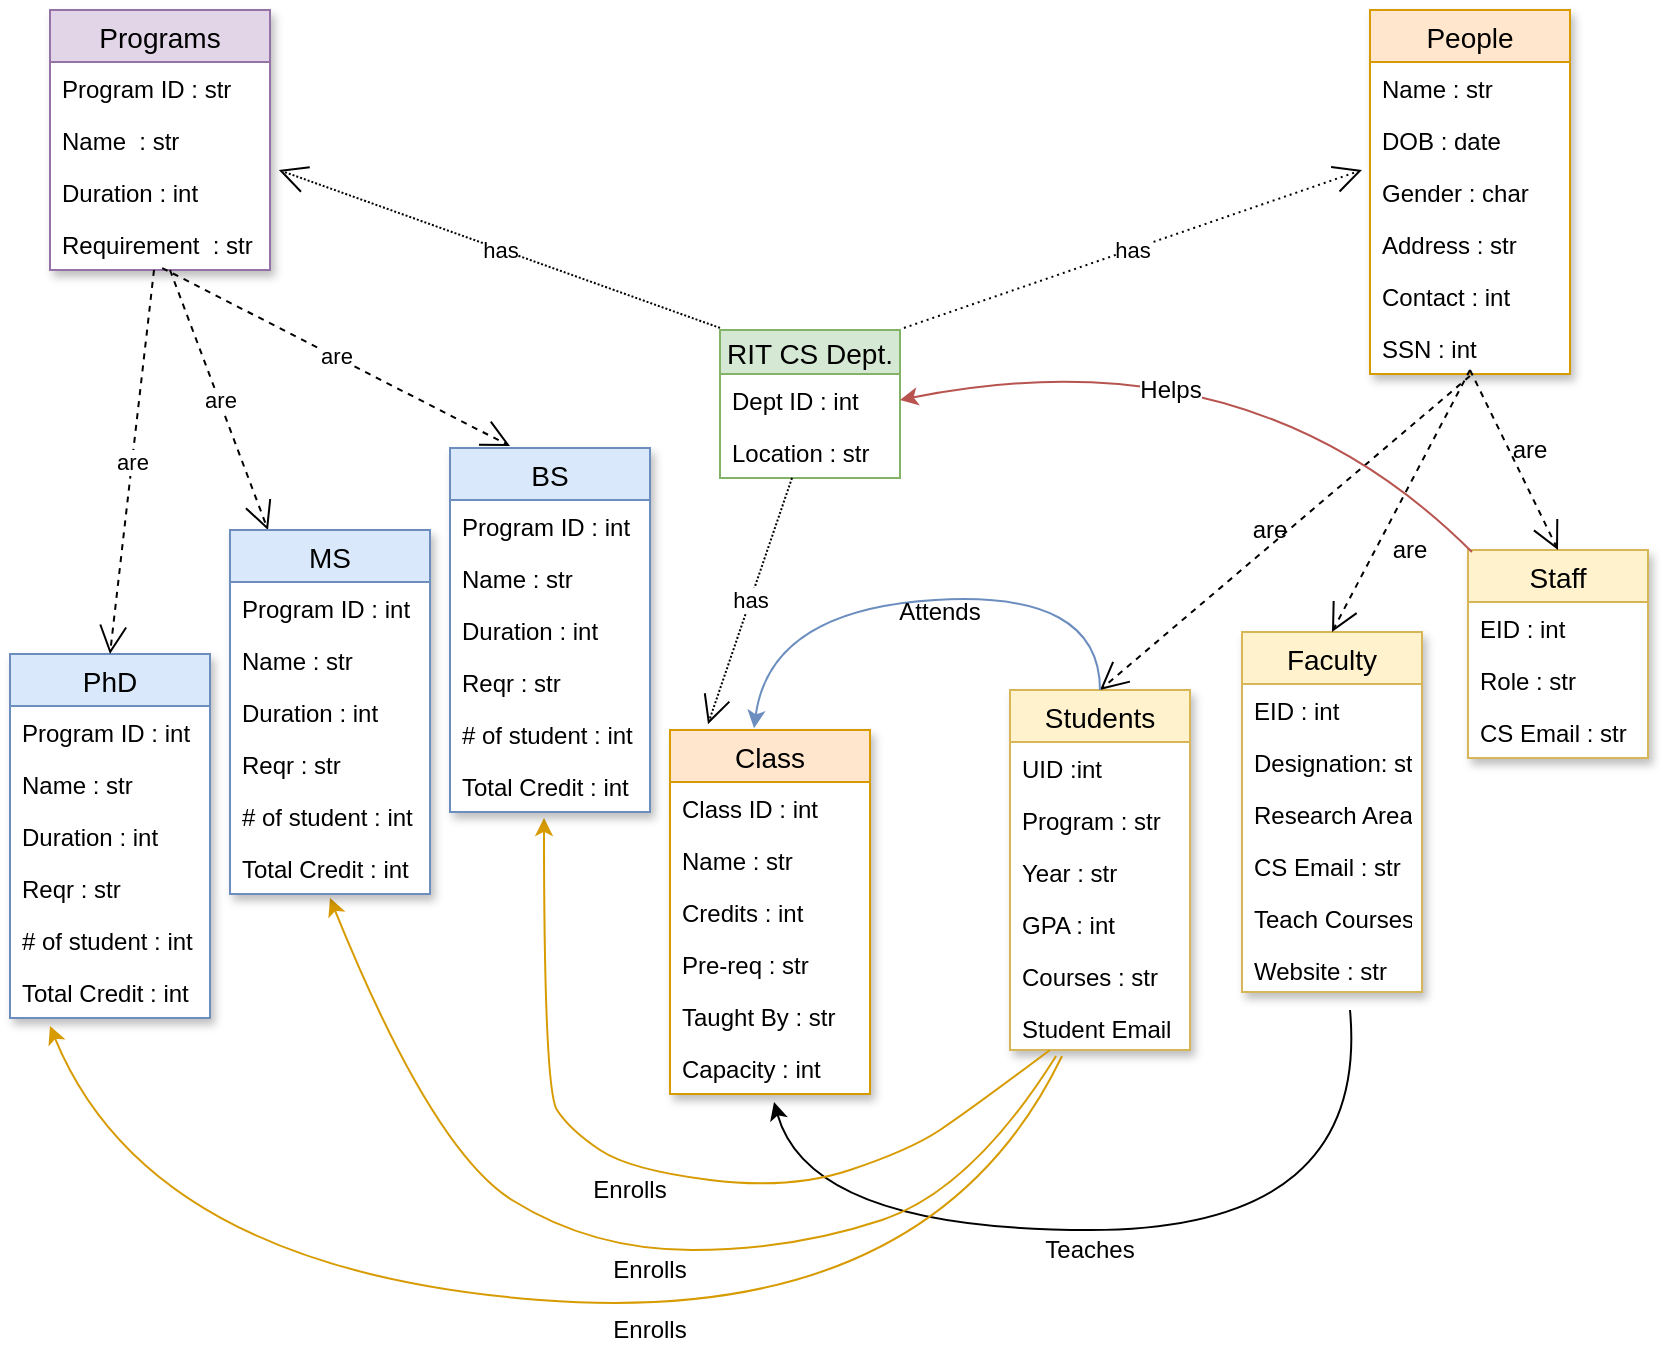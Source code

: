 <mxfile version="12.2.6" type="github" pages="1"><diagram id="B05wvhR6D8qorxawSXvE" name="Page-1"><mxGraphModel dx="932" dy="561" grid="1" gridSize="10" guides="1" tooltips="1" connect="1" arrows="1" fold="1" page="1" pageScale="1" pageWidth="850" pageHeight="1100" math="0" shadow="0"><root><mxCell id="0"/><mxCell id="1" parent="0"/><mxCell id="oXDM-VE8MaSv8Bv9UZwJ-1" value="RIT CS Dept." style="swimlane;fontStyle=0;childLayout=stackLayout;horizontal=1;startSize=22;fillColor=#d5e8d4;horizontalStack=0;resizeParent=1;resizeParentMax=0;resizeLast=0;collapsible=1;marginBottom=0;swimlaneFillColor=#ffffff;align=center;fontSize=14;strokeColor=#82b366;" parent="1" vertex="1"><mxGeometry x="375" y="200" width="90" height="74" as="geometry"/></mxCell><mxCell id="oXDM-VE8MaSv8Bv9UZwJ-9" value="Dept ID : int" style="text;strokeColor=none;fillColor=none;spacingLeft=4;spacingRight=4;overflow=hidden;rotatable=0;points=[[0,0.5],[1,0.5]];portConstraint=eastwest;fontSize=12;shadow=1;" parent="oXDM-VE8MaSv8Bv9UZwJ-1" vertex="1"><mxGeometry y="22" width="90" height="26" as="geometry"/></mxCell><mxCell id="oXDM-VE8MaSv8Bv9UZwJ-2" value="Location : str" style="text;strokeColor=none;fillColor=none;spacingLeft=4;spacingRight=4;overflow=hidden;rotatable=0;points=[[0,0.5],[1,0.5]];portConstraint=eastwest;fontSize=12;shadow=1;" parent="oXDM-VE8MaSv8Bv9UZwJ-1" vertex="1"><mxGeometry y="48" width="90" height="26" as="geometry"/></mxCell><mxCell id="oXDM-VE8MaSv8Bv9UZwJ-10" value="People" style="swimlane;fontStyle=0;childLayout=stackLayout;horizontal=1;startSize=26;fillColor=#ffe6cc;horizontalStack=0;resizeParent=1;resizeParentMax=0;resizeLast=0;collapsible=1;marginBottom=0;swimlaneFillColor=#ffffff;align=center;fontSize=14;shadow=1;strokeColor=#d79b00;" parent="1" vertex="1"><mxGeometry x="700" y="40" width="100" height="182" as="geometry"/></mxCell><mxCell id="oXDM-VE8MaSv8Bv9UZwJ-11" value="Name : str" style="text;strokeColor=none;fillColor=none;spacingLeft=4;spacingRight=4;overflow=hidden;rotatable=0;points=[[0,0.5],[1,0.5]];portConstraint=eastwest;fontSize=12;" parent="oXDM-VE8MaSv8Bv9UZwJ-10" vertex="1"><mxGeometry y="26" width="100" height="26" as="geometry"/></mxCell><mxCell id="oXDM-VE8MaSv8Bv9UZwJ-12" value="DOB : date" style="text;strokeColor=none;fillColor=none;spacingLeft=4;spacingRight=4;overflow=hidden;rotatable=0;points=[[0,0.5],[1,0.5]];portConstraint=eastwest;fontSize=12;" parent="oXDM-VE8MaSv8Bv9UZwJ-10" vertex="1"><mxGeometry y="52" width="100" height="26" as="geometry"/></mxCell><mxCell id="oXDM-VE8MaSv8Bv9UZwJ-14" value="Gender : char" style="text;strokeColor=none;fillColor=none;spacingLeft=4;spacingRight=4;overflow=hidden;rotatable=0;points=[[0,0.5],[1,0.5]];portConstraint=eastwest;fontSize=12;" parent="oXDM-VE8MaSv8Bv9UZwJ-10" vertex="1"><mxGeometry y="78" width="100" height="26" as="geometry"/></mxCell><mxCell id="oXDM-VE8MaSv8Bv9UZwJ-15" value="Address : str" style="text;strokeColor=none;fillColor=none;spacingLeft=4;spacingRight=4;overflow=hidden;rotatable=0;points=[[0,0.5],[1,0.5]];portConstraint=eastwest;fontSize=12;" parent="oXDM-VE8MaSv8Bv9UZwJ-10" vertex="1"><mxGeometry y="104" width="100" height="26" as="geometry"/></mxCell><mxCell id="oXDM-VE8MaSv8Bv9UZwJ-24" value="Contact : int" style="text;strokeColor=none;fillColor=none;spacingLeft=4;spacingRight=4;overflow=hidden;rotatable=0;points=[[0,0.5],[1,0.5]];portConstraint=eastwest;fontSize=12;" parent="oXDM-VE8MaSv8Bv9UZwJ-10" vertex="1"><mxGeometry y="130" width="100" height="26" as="geometry"/></mxCell><mxCell id="oXDM-VE8MaSv8Bv9UZwJ-13" value="SSN : int" style="text;strokeColor=none;fillColor=none;spacingLeft=4;spacingRight=4;overflow=hidden;rotatable=0;points=[[0,0.5],[1,0.5]];portConstraint=eastwest;fontSize=12;" parent="oXDM-VE8MaSv8Bv9UZwJ-10" vertex="1"><mxGeometry y="156" width="100" height="26" as="geometry"/></mxCell><mxCell id="oXDM-VE8MaSv8Bv9UZwJ-16" value="has" style="endArrow=open;endSize=12;dashed=1;html=1;entryX=-0.04;entryY=0.077;entryDx=0;entryDy=0;entryPerimeter=0;exitX=1.022;exitY=-0.014;exitDx=0;exitDy=0;exitPerimeter=0;dashPattern=1 2;" parent="1" source="oXDM-VE8MaSv8Bv9UZwJ-1" target="oXDM-VE8MaSv8Bv9UZwJ-14" edge="1"><mxGeometry width="160" relative="1" as="geometry"><mxPoint x="350" y="420" as="sourcePoint"/><mxPoint x="510" y="420" as="targetPoint"/><Array as="points"/></mxGeometry></mxCell><mxCell id="oXDM-VE8MaSv8Bv9UZwJ-17" value="Programs" style="swimlane;fontStyle=0;childLayout=stackLayout;horizontal=1;startSize=26;fillColor=#e1d5e7;horizontalStack=0;resizeParent=1;resizeParentMax=0;resizeLast=0;collapsible=1;marginBottom=0;swimlaneFillColor=#ffffff;align=center;fontSize=14;shadow=1;strokeColor=#9673a6;" parent="1" vertex="1"><mxGeometry x="40" y="40" width="110" height="130" as="geometry"/></mxCell><mxCell id="oXDM-VE8MaSv8Bv9UZwJ-18" value="Program ID : str" style="text;strokeColor=none;fillColor=none;spacingLeft=4;spacingRight=4;overflow=hidden;rotatable=0;points=[[0,0.5],[1,0.5]];portConstraint=eastwest;fontSize=12;" parent="oXDM-VE8MaSv8Bv9UZwJ-17" vertex="1"><mxGeometry y="26" width="110" height="26" as="geometry"/></mxCell><mxCell id="oXDM-VE8MaSv8Bv9UZwJ-19" value="Name  : str" style="text;strokeColor=none;fillColor=none;spacingLeft=4;spacingRight=4;overflow=hidden;rotatable=0;points=[[0,0.5],[1,0.5]];portConstraint=eastwest;fontSize=12;" parent="oXDM-VE8MaSv8Bv9UZwJ-17" vertex="1"><mxGeometry y="52" width="110" height="26" as="geometry"/></mxCell><mxCell id="oXDM-VE8MaSv8Bv9UZwJ-20" value="Duration : int" style="text;strokeColor=none;fillColor=none;spacingLeft=4;spacingRight=4;overflow=hidden;rotatable=0;points=[[0,0.5],[1,0.5]];portConstraint=eastwest;fontSize=12;" parent="oXDM-VE8MaSv8Bv9UZwJ-17" vertex="1"><mxGeometry y="78" width="110" height="26" as="geometry"/></mxCell><mxCell id="oXDM-VE8MaSv8Bv9UZwJ-21" value="Requirement  : str" style="text;strokeColor=none;fillColor=none;spacingLeft=4;spacingRight=4;overflow=hidden;rotatable=0;points=[[0,0.5],[1,0.5]];portConstraint=eastwest;fontSize=12;" parent="oXDM-VE8MaSv8Bv9UZwJ-17" vertex="1"><mxGeometry y="104" width="110" height="26" as="geometry"/></mxCell><mxCell id="oXDM-VE8MaSv8Bv9UZwJ-23" value="has" style="endArrow=open;endSize=12;dashed=1;html=1;entryX=1.04;entryY=0.077;entryDx=0;entryDy=0;entryPerimeter=0;exitX=0;exitY=-0.014;exitDx=0;exitDy=0;exitPerimeter=0;dashPattern=1 1;" parent="1" source="oXDM-VE8MaSv8Bv9UZwJ-1" target="oXDM-VE8MaSv8Bv9UZwJ-20" edge="1"><mxGeometry width="160" relative="1" as="geometry"><mxPoint x="400" y="320" as="sourcePoint"/><mxPoint x="501" y="121.002" as="targetPoint"/><Array as="points"/></mxGeometry></mxCell><mxCell id="oXDM-VE8MaSv8Bv9UZwJ-26" value="Class" style="swimlane;fontStyle=0;childLayout=stackLayout;horizontal=1;startSize=26;fillColor=#ffe6cc;horizontalStack=0;resizeParent=1;resizeParentMax=0;resizeLast=0;collapsible=1;marginBottom=0;swimlaneFillColor=#ffffff;align=center;fontSize=14;shadow=1;strokeColor=#d79b00;" parent="1" vertex="1"><mxGeometry x="350" y="400" width="100" height="182" as="geometry"/></mxCell><mxCell id="oXDM-VE8MaSv8Bv9UZwJ-27" value="Class ID : int" style="text;strokeColor=none;fillColor=none;spacingLeft=4;spacingRight=4;overflow=hidden;rotatable=0;points=[[0,0.5],[1,0.5]];portConstraint=eastwest;fontSize=12;" parent="oXDM-VE8MaSv8Bv9UZwJ-26" vertex="1"><mxGeometry y="26" width="100" height="26" as="geometry"/></mxCell><mxCell id="oXDM-VE8MaSv8Bv9UZwJ-28" value="Name : str" style="text;strokeColor=none;fillColor=none;spacingLeft=4;spacingRight=4;overflow=hidden;rotatable=0;points=[[0,0.5],[1,0.5]];portConstraint=eastwest;fontSize=12;" parent="oXDM-VE8MaSv8Bv9UZwJ-26" vertex="1"><mxGeometry y="52" width="100" height="26" as="geometry"/></mxCell><mxCell id="oXDM-VE8MaSv8Bv9UZwJ-29" value="Credits : int" style="text;strokeColor=none;fillColor=none;spacingLeft=4;spacingRight=4;overflow=hidden;rotatable=0;points=[[0,0.5],[1,0.5]];portConstraint=eastwest;fontSize=12;" parent="oXDM-VE8MaSv8Bv9UZwJ-26" vertex="1"><mxGeometry y="78" width="100" height="26" as="geometry"/></mxCell><mxCell id="oXDM-VE8MaSv8Bv9UZwJ-101" value="Pre-req : str" style="text;strokeColor=none;fillColor=none;spacingLeft=4;spacingRight=4;overflow=hidden;rotatable=0;points=[[0,0.5],[1,0.5]];portConstraint=eastwest;fontSize=12;" parent="oXDM-VE8MaSv8Bv9UZwJ-26" vertex="1"><mxGeometry y="104" width="100" height="26" as="geometry"/></mxCell><mxCell id="xGMXsnAxiIgPg3eDPZjr-1" value="Taught By : str" style="text;strokeColor=none;fillColor=none;spacingLeft=4;spacingRight=4;overflow=hidden;rotatable=0;points=[[0,0.5],[1,0.5]];portConstraint=eastwest;fontSize=12;" parent="oXDM-VE8MaSv8Bv9UZwJ-26" vertex="1"><mxGeometry y="130" width="100" height="26" as="geometry"/></mxCell><mxCell id="oXDM-VE8MaSv8Bv9UZwJ-30" value="Capacity : int" style="text;strokeColor=none;fillColor=none;spacingLeft=4;spacingRight=4;overflow=hidden;rotatable=0;points=[[0,0.5],[1,0.5]];portConstraint=eastwest;fontSize=12;" parent="oXDM-VE8MaSv8Bv9UZwJ-26" vertex="1"><mxGeometry y="156" width="100" height="26" as="geometry"/></mxCell><mxCell id="oXDM-VE8MaSv8Bv9UZwJ-31" value="PhD" style="swimlane;fontStyle=0;childLayout=stackLayout;horizontal=1;startSize=26;fillColor=#dae8fc;horizontalStack=0;resizeParent=1;resizeParentMax=0;resizeLast=0;collapsible=1;marginBottom=0;swimlaneFillColor=#ffffff;align=center;fontSize=14;shadow=1;strokeColor=#6c8ebf;" parent="1" vertex="1"><mxGeometry x="20" y="362" width="100" height="182" as="geometry"/></mxCell><mxCell id="oXDM-VE8MaSv8Bv9UZwJ-32" value="Program ID : int" style="text;strokeColor=none;fillColor=none;spacingLeft=4;spacingRight=4;overflow=hidden;rotatable=0;points=[[0,0.5],[1,0.5]];portConstraint=eastwest;fontSize=12;" parent="oXDM-VE8MaSv8Bv9UZwJ-31" vertex="1"><mxGeometry y="26" width="100" height="26" as="geometry"/></mxCell><mxCell id="oXDM-VE8MaSv8Bv9UZwJ-33" value="Name : str" style="text;strokeColor=none;fillColor=none;spacingLeft=4;spacingRight=4;overflow=hidden;rotatable=0;points=[[0,0.5],[1,0.5]];portConstraint=eastwest;fontSize=12;" parent="oXDM-VE8MaSv8Bv9UZwJ-31" vertex="1"><mxGeometry y="52" width="100" height="26" as="geometry"/></mxCell><mxCell id="oXDM-VE8MaSv8Bv9UZwJ-34" value="Duration : int" style="text;strokeColor=none;fillColor=none;spacingLeft=4;spacingRight=4;overflow=hidden;rotatable=0;points=[[0,0.5],[1,0.5]];portConstraint=eastwest;fontSize=12;" parent="oXDM-VE8MaSv8Bv9UZwJ-31" vertex="1"><mxGeometry y="78" width="100" height="26" as="geometry"/></mxCell><mxCell id="oXDM-VE8MaSv8Bv9UZwJ-77" value="Reqr : str" style="text;strokeColor=none;fillColor=none;spacingLeft=4;spacingRight=4;overflow=hidden;rotatable=0;points=[[0,0.5],[1,0.5]];portConstraint=eastwest;fontSize=12;" parent="oXDM-VE8MaSv8Bv9UZwJ-31" vertex="1"><mxGeometry y="104" width="100" height="26" as="geometry"/></mxCell><mxCell id="oXDM-VE8MaSv8Bv9UZwJ-102" value="# of student : int" style="text;strokeColor=none;fillColor=none;spacingLeft=4;spacingRight=4;overflow=hidden;rotatable=0;points=[[0,0.5],[1,0.5]];portConstraint=eastwest;fontSize=12;" parent="oXDM-VE8MaSv8Bv9UZwJ-31" vertex="1"><mxGeometry y="130" width="100" height="26" as="geometry"/></mxCell><mxCell id="oXDM-VE8MaSv8Bv9UZwJ-35" value="Total Credit : int" style="text;strokeColor=none;fillColor=none;spacingLeft=4;spacingRight=4;overflow=hidden;rotatable=0;points=[[0,0.5],[1,0.5]];portConstraint=eastwest;fontSize=12;" parent="oXDM-VE8MaSv8Bv9UZwJ-31" vertex="1"><mxGeometry y="156" width="100" height="26" as="geometry"/></mxCell><mxCell id="oXDM-VE8MaSv8Bv9UZwJ-48" value="are" style="endArrow=open;endSize=12;dashed=1;html=1;entryX=0.5;entryY=0;entryDx=0;entryDy=0;" parent="1" target="oXDM-VE8MaSv8Bv9UZwJ-31" edge="1"><mxGeometry width="160" relative="1" as="geometry"><mxPoint x="92" y="170" as="sourcePoint"/><mxPoint x="70" y="431.502" as="targetPoint"/><Array as="points"/></mxGeometry></mxCell><mxCell id="oXDM-VE8MaSv8Bv9UZwJ-49" value="are" style="endArrow=open;endSize=12;dashed=1;html=1;entryX=0.5;entryY=0;entryDx=0;entryDy=0;" parent="1" edge="1"><mxGeometry width="160" relative="1" as="geometry"><mxPoint x="100" y="170" as="sourcePoint"/><mxPoint x="149" y="300" as="targetPoint"/><Array as="points"/></mxGeometry></mxCell><mxCell id="oXDM-VE8MaSv8Bv9UZwJ-50" value="are" style="endArrow=open;endSize=12;dashed=1;html=1;exitX=0.51;exitY=0.962;exitDx=0;exitDy=0;exitPerimeter=0;" parent="1" source="oXDM-VE8MaSv8Bv9UZwJ-21" edge="1"><mxGeometry width="160" relative="1" as="geometry"><mxPoint x="109.5" y="170.012" as="sourcePoint"/><mxPoint x="270" y="258" as="targetPoint"/><Array as="points"/></mxGeometry></mxCell><mxCell id="oXDM-VE8MaSv8Bv9UZwJ-51" value="Students" style="swimlane;fontStyle=0;childLayout=stackLayout;horizontal=1;startSize=26;fillColor=#fff2cc;horizontalStack=0;resizeParent=1;resizeParentMax=0;resizeLast=0;collapsible=1;marginBottom=0;swimlaneFillColor=#ffffff;align=center;fontSize=14;shadow=1;strokeColor=#d6b656;" parent="1" vertex="1"><mxGeometry x="520" y="380" width="90" height="180" as="geometry"/></mxCell><mxCell id="oXDM-VE8MaSv8Bv9UZwJ-52" value="UID :int" style="text;strokeColor=none;fillColor=none;spacingLeft=4;spacingRight=4;overflow=hidden;rotatable=0;points=[[0,0.5],[1,0.5]];portConstraint=eastwest;fontSize=12;" parent="oXDM-VE8MaSv8Bv9UZwJ-51" vertex="1"><mxGeometry y="26" width="90" height="26" as="geometry"/></mxCell><mxCell id="oXDM-VE8MaSv8Bv9UZwJ-53" value="Program : str" style="text;strokeColor=none;fillColor=none;spacingLeft=4;spacingRight=4;overflow=hidden;rotatable=0;points=[[0,0.5],[1,0.5]];portConstraint=eastwest;fontSize=12;" parent="oXDM-VE8MaSv8Bv9UZwJ-51" vertex="1"><mxGeometry y="52" width="90" height="26" as="geometry"/></mxCell><mxCell id="oXDM-VE8MaSv8Bv9UZwJ-54" value="Year : str" style="text;strokeColor=none;fillColor=none;spacingLeft=4;spacingRight=4;overflow=hidden;rotatable=0;points=[[0,0.5],[1,0.5]];portConstraint=eastwest;fontSize=12;" parent="oXDM-VE8MaSv8Bv9UZwJ-51" vertex="1"><mxGeometry y="78" width="90" height="26" as="geometry"/></mxCell><mxCell id="oXDM-VE8MaSv8Bv9UZwJ-56" value="GPA : int" style="text;strokeColor=none;fillColor=none;spacingLeft=4;spacingRight=4;overflow=hidden;rotatable=0;points=[[0,0.5],[1,0.5]];portConstraint=eastwest;fontSize=12;" parent="oXDM-VE8MaSv8Bv9UZwJ-51" vertex="1"><mxGeometry y="104" width="90" height="26" as="geometry"/></mxCell><mxCell id="oXDM-VE8MaSv8Bv9UZwJ-57" value="Courses : str" style="text;strokeColor=none;fillColor=none;spacingLeft=4;spacingRight=4;overflow=hidden;rotatable=0;points=[[0,0.5],[1,0.5]];portConstraint=eastwest;fontSize=12;" parent="oXDM-VE8MaSv8Bv9UZwJ-51" vertex="1"><mxGeometry y="130" width="90" height="26" as="geometry"/></mxCell><mxCell id="oXDM-VE8MaSv8Bv9UZwJ-55" value="Student Email : str" style="text;strokeColor=none;fillColor=none;spacingLeft=4;spacingRight=4;overflow=hidden;rotatable=0;points=[[0,0.5],[1,0.5]];portConstraint=eastwest;fontSize=12;" parent="oXDM-VE8MaSv8Bv9UZwJ-51" vertex="1"><mxGeometry y="156" width="90" height="24" as="geometry"/></mxCell><mxCell id="oXDM-VE8MaSv8Bv9UZwJ-58" value="Faculty" style="swimlane;fontStyle=0;childLayout=stackLayout;horizontal=1;startSize=26;fillColor=#fff2cc;horizontalStack=0;resizeParent=1;resizeParentMax=0;resizeLast=0;collapsible=1;marginBottom=0;swimlaneFillColor=#ffffff;align=center;fontSize=14;shadow=1;strokeColor=#d6b656;" parent="1" vertex="1"><mxGeometry x="636" y="351" width="90" height="180" as="geometry"/></mxCell><mxCell id="oXDM-VE8MaSv8Bv9UZwJ-59" value="EID : int" style="text;strokeColor=none;fillColor=none;spacingLeft=4;spacingRight=4;overflow=hidden;rotatable=0;points=[[0,0.5],[1,0.5]];portConstraint=eastwest;fontSize=12;" parent="oXDM-VE8MaSv8Bv9UZwJ-58" vertex="1"><mxGeometry y="26" width="90" height="26" as="geometry"/></mxCell><mxCell id="oXDM-VE8MaSv8Bv9UZwJ-60" value="Designation: str" style="text;strokeColor=none;fillColor=none;spacingLeft=4;spacingRight=4;overflow=hidden;rotatable=0;points=[[0,0.5],[1,0.5]];portConstraint=eastwest;fontSize=12;" parent="oXDM-VE8MaSv8Bv9UZwJ-58" vertex="1"><mxGeometry y="52" width="90" height="26" as="geometry"/></mxCell><mxCell id="oXDM-VE8MaSv8Bv9UZwJ-61" value="Research Area : str" style="text;strokeColor=none;fillColor=none;spacingLeft=4;spacingRight=4;overflow=hidden;rotatable=0;points=[[0,0.5],[1,0.5]];portConstraint=eastwest;fontSize=12;" parent="oXDM-VE8MaSv8Bv9UZwJ-58" vertex="1"><mxGeometry y="78" width="90" height="26" as="geometry"/></mxCell><mxCell id="oXDM-VE8MaSv8Bv9UZwJ-62" value="CS Email : str" style="text;strokeColor=none;fillColor=none;spacingLeft=4;spacingRight=4;overflow=hidden;rotatable=0;points=[[0,0.5],[1,0.5]];portConstraint=eastwest;fontSize=12;" parent="oXDM-VE8MaSv8Bv9UZwJ-58" vertex="1"><mxGeometry y="104" width="90" height="26" as="geometry"/></mxCell><mxCell id="oXDM-VE8MaSv8Bv9UZwJ-63" value="Teach Courses : str" style="text;strokeColor=none;fillColor=none;spacingLeft=4;spacingRight=4;overflow=hidden;rotatable=0;points=[[0,0.5],[1,0.5]];portConstraint=eastwest;fontSize=12;" parent="oXDM-VE8MaSv8Bv9UZwJ-58" vertex="1"><mxGeometry y="130" width="90" height="26" as="geometry"/></mxCell><mxCell id="oXDM-VE8MaSv8Bv9UZwJ-64" value="Website : str" style="text;strokeColor=none;fillColor=none;spacingLeft=4;spacingRight=4;overflow=hidden;rotatable=0;points=[[0,0.5],[1,0.5]];portConstraint=eastwest;fontSize=12;" parent="oXDM-VE8MaSv8Bv9UZwJ-58" vertex="1"><mxGeometry y="156" width="90" height="24" as="geometry"/></mxCell><mxCell id="oXDM-VE8MaSv8Bv9UZwJ-65" value="Staff" style="swimlane;fontStyle=0;childLayout=stackLayout;horizontal=1;startSize=26;fillColor=#fff2cc;horizontalStack=0;resizeParent=1;resizeParentMax=0;resizeLast=0;collapsible=1;marginBottom=0;swimlaneFillColor=#ffffff;align=center;fontSize=14;shadow=1;strokeColor=#d6b656;" parent="1" vertex="1"><mxGeometry x="749" y="310" width="90" height="104" as="geometry"/></mxCell><mxCell id="oXDM-VE8MaSv8Bv9UZwJ-66" value="EID : int" style="text;strokeColor=none;fillColor=none;spacingLeft=4;spacingRight=4;overflow=hidden;rotatable=0;points=[[0,0.5],[1,0.5]];portConstraint=eastwest;fontSize=12;" parent="oXDM-VE8MaSv8Bv9UZwJ-65" vertex="1"><mxGeometry y="26" width="90" height="26" as="geometry"/></mxCell><mxCell id="oXDM-VE8MaSv8Bv9UZwJ-67" value="Role : str" style="text;strokeColor=none;fillColor=none;spacingLeft=4;spacingRight=4;overflow=hidden;rotatable=0;points=[[0,0.5],[1,0.5]];portConstraint=eastwest;fontSize=12;" parent="oXDM-VE8MaSv8Bv9UZwJ-65" vertex="1"><mxGeometry y="52" width="90" height="26" as="geometry"/></mxCell><mxCell id="oXDM-VE8MaSv8Bv9UZwJ-69" value="CS Email : str" style="text;strokeColor=none;fillColor=none;spacingLeft=4;spacingRight=4;overflow=hidden;rotatable=0;points=[[0,0.5],[1,0.5]];portConstraint=eastwest;fontSize=12;" parent="oXDM-VE8MaSv8Bv9UZwJ-65" vertex="1"><mxGeometry y="78" width="90" height="26" as="geometry"/></mxCell><mxCell id="oXDM-VE8MaSv8Bv9UZwJ-73" value="" style="endArrow=open;endSize=12;dashed=1;html=1;entryX=0.5;entryY=0;entryDx=0;entryDy=0;exitX=0.5;exitY=1.038;exitDx=0;exitDy=0;exitPerimeter=0;" parent="1" source="oXDM-VE8MaSv8Bv9UZwJ-13" target="oXDM-VE8MaSv8Bv9UZwJ-51" edge="1"><mxGeometry width="160" relative="1" as="geometry"><mxPoint x="491.98" y="328.964" as="sourcePoint"/><mxPoint x="706" y="130.002" as="targetPoint"/><Array as="points"/></mxGeometry></mxCell><mxCell id="oXDM-VE8MaSv8Bv9UZwJ-74" value="" style="endArrow=open;endSize=12;dashed=1;html=1;entryX=0.5;entryY=0;entryDx=0;entryDy=0;" parent="1" target="oXDM-VE8MaSv8Bv9UZwJ-58" edge="1"><mxGeometry width="160" relative="1" as="geometry"><mxPoint x="750" y="220" as="sourcePoint"/><mxPoint x="525" y="450" as="targetPoint"/><Array as="points"/></mxGeometry></mxCell><mxCell id="oXDM-VE8MaSv8Bv9UZwJ-75" value="" style="endArrow=open;endSize=12;dashed=1;html=1;entryX=0.5;entryY=0;entryDx=0;entryDy=0;" parent="1" target="oXDM-VE8MaSv8Bv9UZwJ-65" edge="1"><mxGeometry width="160" relative="1" as="geometry"><mxPoint x="750" y="220" as="sourcePoint"/><mxPoint x="655" y="450" as="targetPoint"/><Array as="points"/></mxGeometry></mxCell><mxCell id="xGMXsnAxiIgPg3eDPZjr-2" value="" style="curved=1;endArrow=classic;html=1;entryX=1;entryY=0.5;entryDx=0;entryDy=0;fillColor=#f8cecc;strokeColor=#b85450;exitX=0.022;exitY=0.01;exitDx=0;exitDy=0;exitPerimeter=0;" parent="1" source="oXDM-VE8MaSv8Bv9UZwJ-65" target="oXDM-VE8MaSv8Bv9UZwJ-9" edge="1"><mxGeometry width="50" height="50" relative="1" as="geometry"><mxPoint x="750" y="310" as="sourcePoint"/><mxPoint x="640" y="280" as="targetPoint"/><Array as="points"><mxPoint x="640" y="200"/></Array></mxGeometry></mxCell><mxCell id="xGMXsnAxiIgPg3eDPZjr-19" value="Helps" style="text;html=1;resizable=0;points=[];align=center;verticalAlign=middle;labelBackgroundColor=#ffffff;" parent="xGMXsnAxiIgPg3eDPZjr-2" vertex="1" connectable="0"><mxGeometry x="0.496" y="27" relative="1" as="geometry"><mxPoint x="47" y="-15" as="offset"/></mxGeometry></mxCell><mxCell id="xGMXsnAxiIgPg3eDPZjr-22" value="" style="curved=1;endArrow=classic;html=1;exitX=0.5;exitY=0;exitDx=0;exitDy=0;entryX=0.42;entryY=-0.005;entryDx=0;entryDy=0;entryPerimeter=0;fillColor=#dae8fc;strokeColor=#6c8ebf;" parent="1" source="oXDM-VE8MaSv8Bv9UZwJ-51" target="oXDM-VE8MaSv8Bv9UZwJ-26" edge="1"><mxGeometry width="50" height="50" relative="1" as="geometry"><mxPoint x="458.32" y="291.78" as="sourcePoint"/><mxPoint x="560" y="330" as="targetPoint"/><Array as="points"><mxPoint x="565" y="330"/><mxPoint x="400" y="340"/></Array></mxGeometry></mxCell><mxCell id="xGMXsnAxiIgPg3eDPZjr-29" value="Attends" style="text;html=1;strokeColor=none;fillColor=none;align=center;verticalAlign=middle;whiteSpace=wrap;rounded=0;" parent="1" vertex="1"><mxGeometry x="465" y="331" width="40" height="20" as="geometry"/></mxCell><mxCell id="xGMXsnAxiIgPg3eDPZjr-32" value="" style="curved=1;endArrow=classic;html=1;entryX=0.52;entryY=1.154;entryDx=0;entryDy=0;entryPerimeter=0;" parent="1" target="oXDM-VE8MaSv8Bv9UZwJ-30" edge="1"><mxGeometry width="50" height="50" relative="1" as="geometry"><mxPoint x="690" y="540" as="sourcePoint"/><mxPoint x="430" y="600" as="targetPoint"/><Array as="points"><mxPoint x="700" y="650"/><mxPoint x="420" y="650"/></Array></mxGeometry></mxCell><mxCell id="xGMXsnAxiIgPg3eDPZjr-33" value="Teaches" style="text;html=1;strokeColor=none;fillColor=none;align=center;verticalAlign=middle;whiteSpace=wrap;rounded=0;" parent="1" vertex="1"><mxGeometry x="540" y="650" width="40" height="20" as="geometry"/></mxCell><mxCell id="xGMXsnAxiIgPg3eDPZjr-34" value="has" style="endArrow=open;endSize=12;dashed=1;html=1;entryX=0.19;entryY=-0.016;entryDx=0;entryDy=0;entryPerimeter=0;exitX=0;exitY=-0.014;exitDx=0;exitDy=0;exitPerimeter=0;dashPattern=1 1;" parent="1" target="oXDM-VE8MaSv8Bv9UZwJ-26" edge="1"><mxGeometry width="160" relative="1" as="geometry"><mxPoint x="411" y="273.964" as="sourcePoint"/><mxPoint x="180" y="195.002" as="targetPoint"/><Array as="points"/></mxGeometry></mxCell><mxCell id="xGMXsnAxiIgPg3eDPZjr-37" value="" style="curved=1;endArrow=classic;html=1;strokeColor=#d79b00;exitX=0.289;exitY=1.125;exitDx=0;exitDy=0;exitPerimeter=0;fillColor=#ffe6cc;" parent="1" source="oXDM-VE8MaSv8Bv9UZwJ-55" edge="1"><mxGeometry width="50" height="50" relative="1" as="geometry"><mxPoint x="20" y="720" as="sourcePoint"/><mxPoint x="40" y="548" as="targetPoint"/><Array as="points"><mxPoint x="480" y="700"/><mxPoint x="90" y="670"/></Array></mxGeometry></mxCell><mxCell id="xGMXsnAxiIgPg3eDPZjr-40" value="Enrolls" style="text;html=1;strokeColor=none;fillColor=none;align=center;verticalAlign=middle;whiteSpace=wrap;rounded=0;" parent="1" vertex="1"><mxGeometry x="320" y="660" width="40" height="20" as="geometry"/></mxCell><mxCell id="xGMXsnAxiIgPg3eDPZjr-41" value="" style="curved=1;endArrow=classic;html=1;strokeColor=#d79b00;fillColor=#ffe6cc;exitX=0.256;exitY=1.125;exitDx=0;exitDy=0;exitPerimeter=0;entryX=0.5;entryY=1.077;entryDx=0;entryDy=0;entryPerimeter=0;" parent="1" source="oXDM-VE8MaSv8Bv9UZwJ-55" target="xGMXsnAxiIgPg3eDPZjr-52" edge="1"><mxGeometry width="50" height="50" relative="1" as="geometry"><mxPoint x="550" y="563" as="sourcePoint"/><mxPoint x="180" y="500" as="targetPoint"/><Array as="points"><mxPoint x="501" y="630"/><mxPoint x="411" y="660"/><mxPoint x="311" y="660"/><mxPoint x="231" y="610"/></Array></mxGeometry></mxCell><mxCell id="xGMXsnAxiIgPg3eDPZjr-42" value="" style="curved=1;endArrow=classic;html=1;strokeColor=#d79b00;entryX=0.47;entryY=1.115;entryDx=0;entryDy=0;entryPerimeter=0;fillColor=#ffe6cc;exitX=0.222;exitY=1;exitDx=0;exitDy=0;exitPerimeter=0;" parent="1" source="oXDM-VE8MaSv8Bv9UZwJ-55" target="xGMXsnAxiIgPg3eDPZjr-59" edge="1"><mxGeometry width="50" height="50" relative="1" as="geometry"><mxPoint x="553.04" y="573" as="sourcePoint"/><mxPoint x="256" y="444.99" as="targetPoint"/><Array as="points"><mxPoint x="500" y="590"/><mxPoint x="470" y="610"/><mxPoint x="410" y="630"/><mxPoint x="330" y="620"/><mxPoint x="300" y="600"/><mxPoint x="287" y="580"/></Array></mxGeometry></mxCell><mxCell id="xGMXsnAxiIgPg3eDPZjr-43" value="Enrolls" style="text;html=1;strokeColor=none;fillColor=none;align=center;verticalAlign=middle;whiteSpace=wrap;rounded=0;" parent="1" vertex="1"><mxGeometry x="310" y="620" width="40" height="20" as="geometry"/></mxCell><mxCell id="xGMXsnAxiIgPg3eDPZjr-44" value="Enrolls" style="text;html=1;strokeColor=none;fillColor=none;align=center;verticalAlign=middle;whiteSpace=wrap;rounded=0;" parent="1" vertex="1"><mxGeometry x="320" y="690" width="40" height="20" as="geometry"/></mxCell><mxCell id="xGMXsnAxiIgPg3eDPZjr-46" value="MS" style="swimlane;fontStyle=0;childLayout=stackLayout;horizontal=1;startSize=26;fillColor=#dae8fc;horizontalStack=0;resizeParent=1;resizeParentMax=0;resizeLast=0;collapsible=1;marginBottom=0;swimlaneFillColor=#ffffff;align=center;fontSize=14;shadow=1;strokeColor=#6c8ebf;" parent="1" vertex="1"><mxGeometry x="130" y="300" width="100" height="182" as="geometry"/></mxCell><mxCell id="xGMXsnAxiIgPg3eDPZjr-47" value="Program ID : int" style="text;strokeColor=none;fillColor=none;spacingLeft=4;spacingRight=4;overflow=hidden;rotatable=0;points=[[0,0.5],[1,0.5]];portConstraint=eastwest;fontSize=12;" parent="xGMXsnAxiIgPg3eDPZjr-46" vertex="1"><mxGeometry y="26" width="100" height="26" as="geometry"/></mxCell><mxCell id="xGMXsnAxiIgPg3eDPZjr-48" value="Name : str" style="text;strokeColor=none;fillColor=none;spacingLeft=4;spacingRight=4;overflow=hidden;rotatable=0;points=[[0,0.5],[1,0.5]];portConstraint=eastwest;fontSize=12;" parent="xGMXsnAxiIgPg3eDPZjr-46" vertex="1"><mxGeometry y="52" width="100" height="26" as="geometry"/></mxCell><mxCell id="xGMXsnAxiIgPg3eDPZjr-49" value="Duration : int" style="text;strokeColor=none;fillColor=none;spacingLeft=4;spacingRight=4;overflow=hidden;rotatable=0;points=[[0,0.5],[1,0.5]];portConstraint=eastwest;fontSize=12;" parent="xGMXsnAxiIgPg3eDPZjr-46" vertex="1"><mxGeometry y="78" width="100" height="26" as="geometry"/></mxCell><mxCell id="xGMXsnAxiIgPg3eDPZjr-50" value="Reqr : str" style="text;strokeColor=none;fillColor=none;spacingLeft=4;spacingRight=4;overflow=hidden;rotatable=0;points=[[0,0.5],[1,0.5]];portConstraint=eastwest;fontSize=12;" parent="xGMXsnAxiIgPg3eDPZjr-46" vertex="1"><mxGeometry y="104" width="100" height="26" as="geometry"/></mxCell><mxCell id="xGMXsnAxiIgPg3eDPZjr-51" value="# of student : int" style="text;strokeColor=none;fillColor=none;spacingLeft=4;spacingRight=4;overflow=hidden;rotatable=0;points=[[0,0.5],[1,0.5]];portConstraint=eastwest;fontSize=12;" parent="xGMXsnAxiIgPg3eDPZjr-46" vertex="1"><mxGeometry y="130" width="100" height="26" as="geometry"/></mxCell><mxCell id="xGMXsnAxiIgPg3eDPZjr-52" value="Total Credit : int" style="text;strokeColor=none;fillColor=none;spacingLeft=4;spacingRight=4;overflow=hidden;rotatable=0;points=[[0,0.5],[1,0.5]];portConstraint=eastwest;fontSize=12;" parent="xGMXsnAxiIgPg3eDPZjr-46" vertex="1"><mxGeometry y="156" width="100" height="26" as="geometry"/></mxCell><mxCell id="xGMXsnAxiIgPg3eDPZjr-53" value="BS" style="swimlane;fontStyle=0;childLayout=stackLayout;horizontal=1;startSize=26;fillColor=#dae8fc;horizontalStack=0;resizeParent=1;resizeParentMax=0;resizeLast=0;collapsible=1;marginBottom=0;swimlaneFillColor=#ffffff;align=center;fontSize=14;shadow=1;strokeColor=#6c8ebf;" parent="1" vertex="1"><mxGeometry x="240" y="259" width="100" height="182" as="geometry"/></mxCell><mxCell id="xGMXsnAxiIgPg3eDPZjr-54" value="Program ID : int" style="text;strokeColor=none;fillColor=none;spacingLeft=4;spacingRight=4;overflow=hidden;rotatable=0;points=[[0,0.5],[1,0.5]];portConstraint=eastwest;fontSize=12;" parent="xGMXsnAxiIgPg3eDPZjr-53" vertex="1"><mxGeometry y="26" width="100" height="26" as="geometry"/></mxCell><mxCell id="xGMXsnAxiIgPg3eDPZjr-55" value="Name : str" style="text;strokeColor=none;fillColor=none;spacingLeft=4;spacingRight=4;overflow=hidden;rotatable=0;points=[[0,0.5],[1,0.5]];portConstraint=eastwest;fontSize=12;" parent="xGMXsnAxiIgPg3eDPZjr-53" vertex="1"><mxGeometry y="52" width="100" height="26" as="geometry"/></mxCell><mxCell id="xGMXsnAxiIgPg3eDPZjr-56" value="Duration : int" style="text;strokeColor=none;fillColor=none;spacingLeft=4;spacingRight=4;overflow=hidden;rotatable=0;points=[[0,0.5],[1,0.5]];portConstraint=eastwest;fontSize=12;" parent="xGMXsnAxiIgPg3eDPZjr-53" vertex="1"><mxGeometry y="78" width="100" height="26" as="geometry"/></mxCell><mxCell id="xGMXsnAxiIgPg3eDPZjr-57" value="Reqr : str" style="text;strokeColor=none;fillColor=none;spacingLeft=4;spacingRight=4;overflow=hidden;rotatable=0;points=[[0,0.5],[1,0.5]];portConstraint=eastwest;fontSize=12;" parent="xGMXsnAxiIgPg3eDPZjr-53" vertex="1"><mxGeometry y="104" width="100" height="26" as="geometry"/></mxCell><mxCell id="xGMXsnAxiIgPg3eDPZjr-58" value="# of student : int" style="text;strokeColor=none;fillColor=none;spacingLeft=4;spacingRight=4;overflow=hidden;rotatable=0;points=[[0,0.5],[1,0.5]];portConstraint=eastwest;fontSize=12;" parent="xGMXsnAxiIgPg3eDPZjr-53" vertex="1"><mxGeometry y="130" width="100" height="26" as="geometry"/></mxCell><mxCell id="xGMXsnAxiIgPg3eDPZjr-59" value="Total Credit : int" style="text;strokeColor=none;fillColor=none;spacingLeft=4;spacingRight=4;overflow=hidden;rotatable=0;points=[[0,0.5],[1,0.5]];portConstraint=eastwest;fontSize=12;" parent="xGMXsnAxiIgPg3eDPZjr-53" vertex="1"><mxGeometry y="156" width="100" height="26" as="geometry"/></mxCell><mxCell id="xGMXsnAxiIgPg3eDPZjr-61" value="are" style="text;html=1;strokeColor=none;fillColor=none;align=center;verticalAlign=middle;whiteSpace=wrap;rounded=0;" parent="1" vertex="1"><mxGeometry x="630" y="290" width="40" height="20" as="geometry"/></mxCell><mxCell id="xGMXsnAxiIgPg3eDPZjr-63" value="are" style="text;html=1;strokeColor=none;fillColor=none;align=center;verticalAlign=middle;whiteSpace=wrap;rounded=0;" parent="1" vertex="1"><mxGeometry x="700" y="300" width="40" height="20" as="geometry"/></mxCell><mxCell id="xGMXsnAxiIgPg3eDPZjr-68" value="are" style="text;html=1;strokeColor=none;fillColor=none;align=center;verticalAlign=middle;whiteSpace=wrap;rounded=0;" parent="1" vertex="1"><mxGeometry x="760" y="249" width="40" height="21" as="geometry"/></mxCell></root></mxGraphModel></diagram></mxfile>